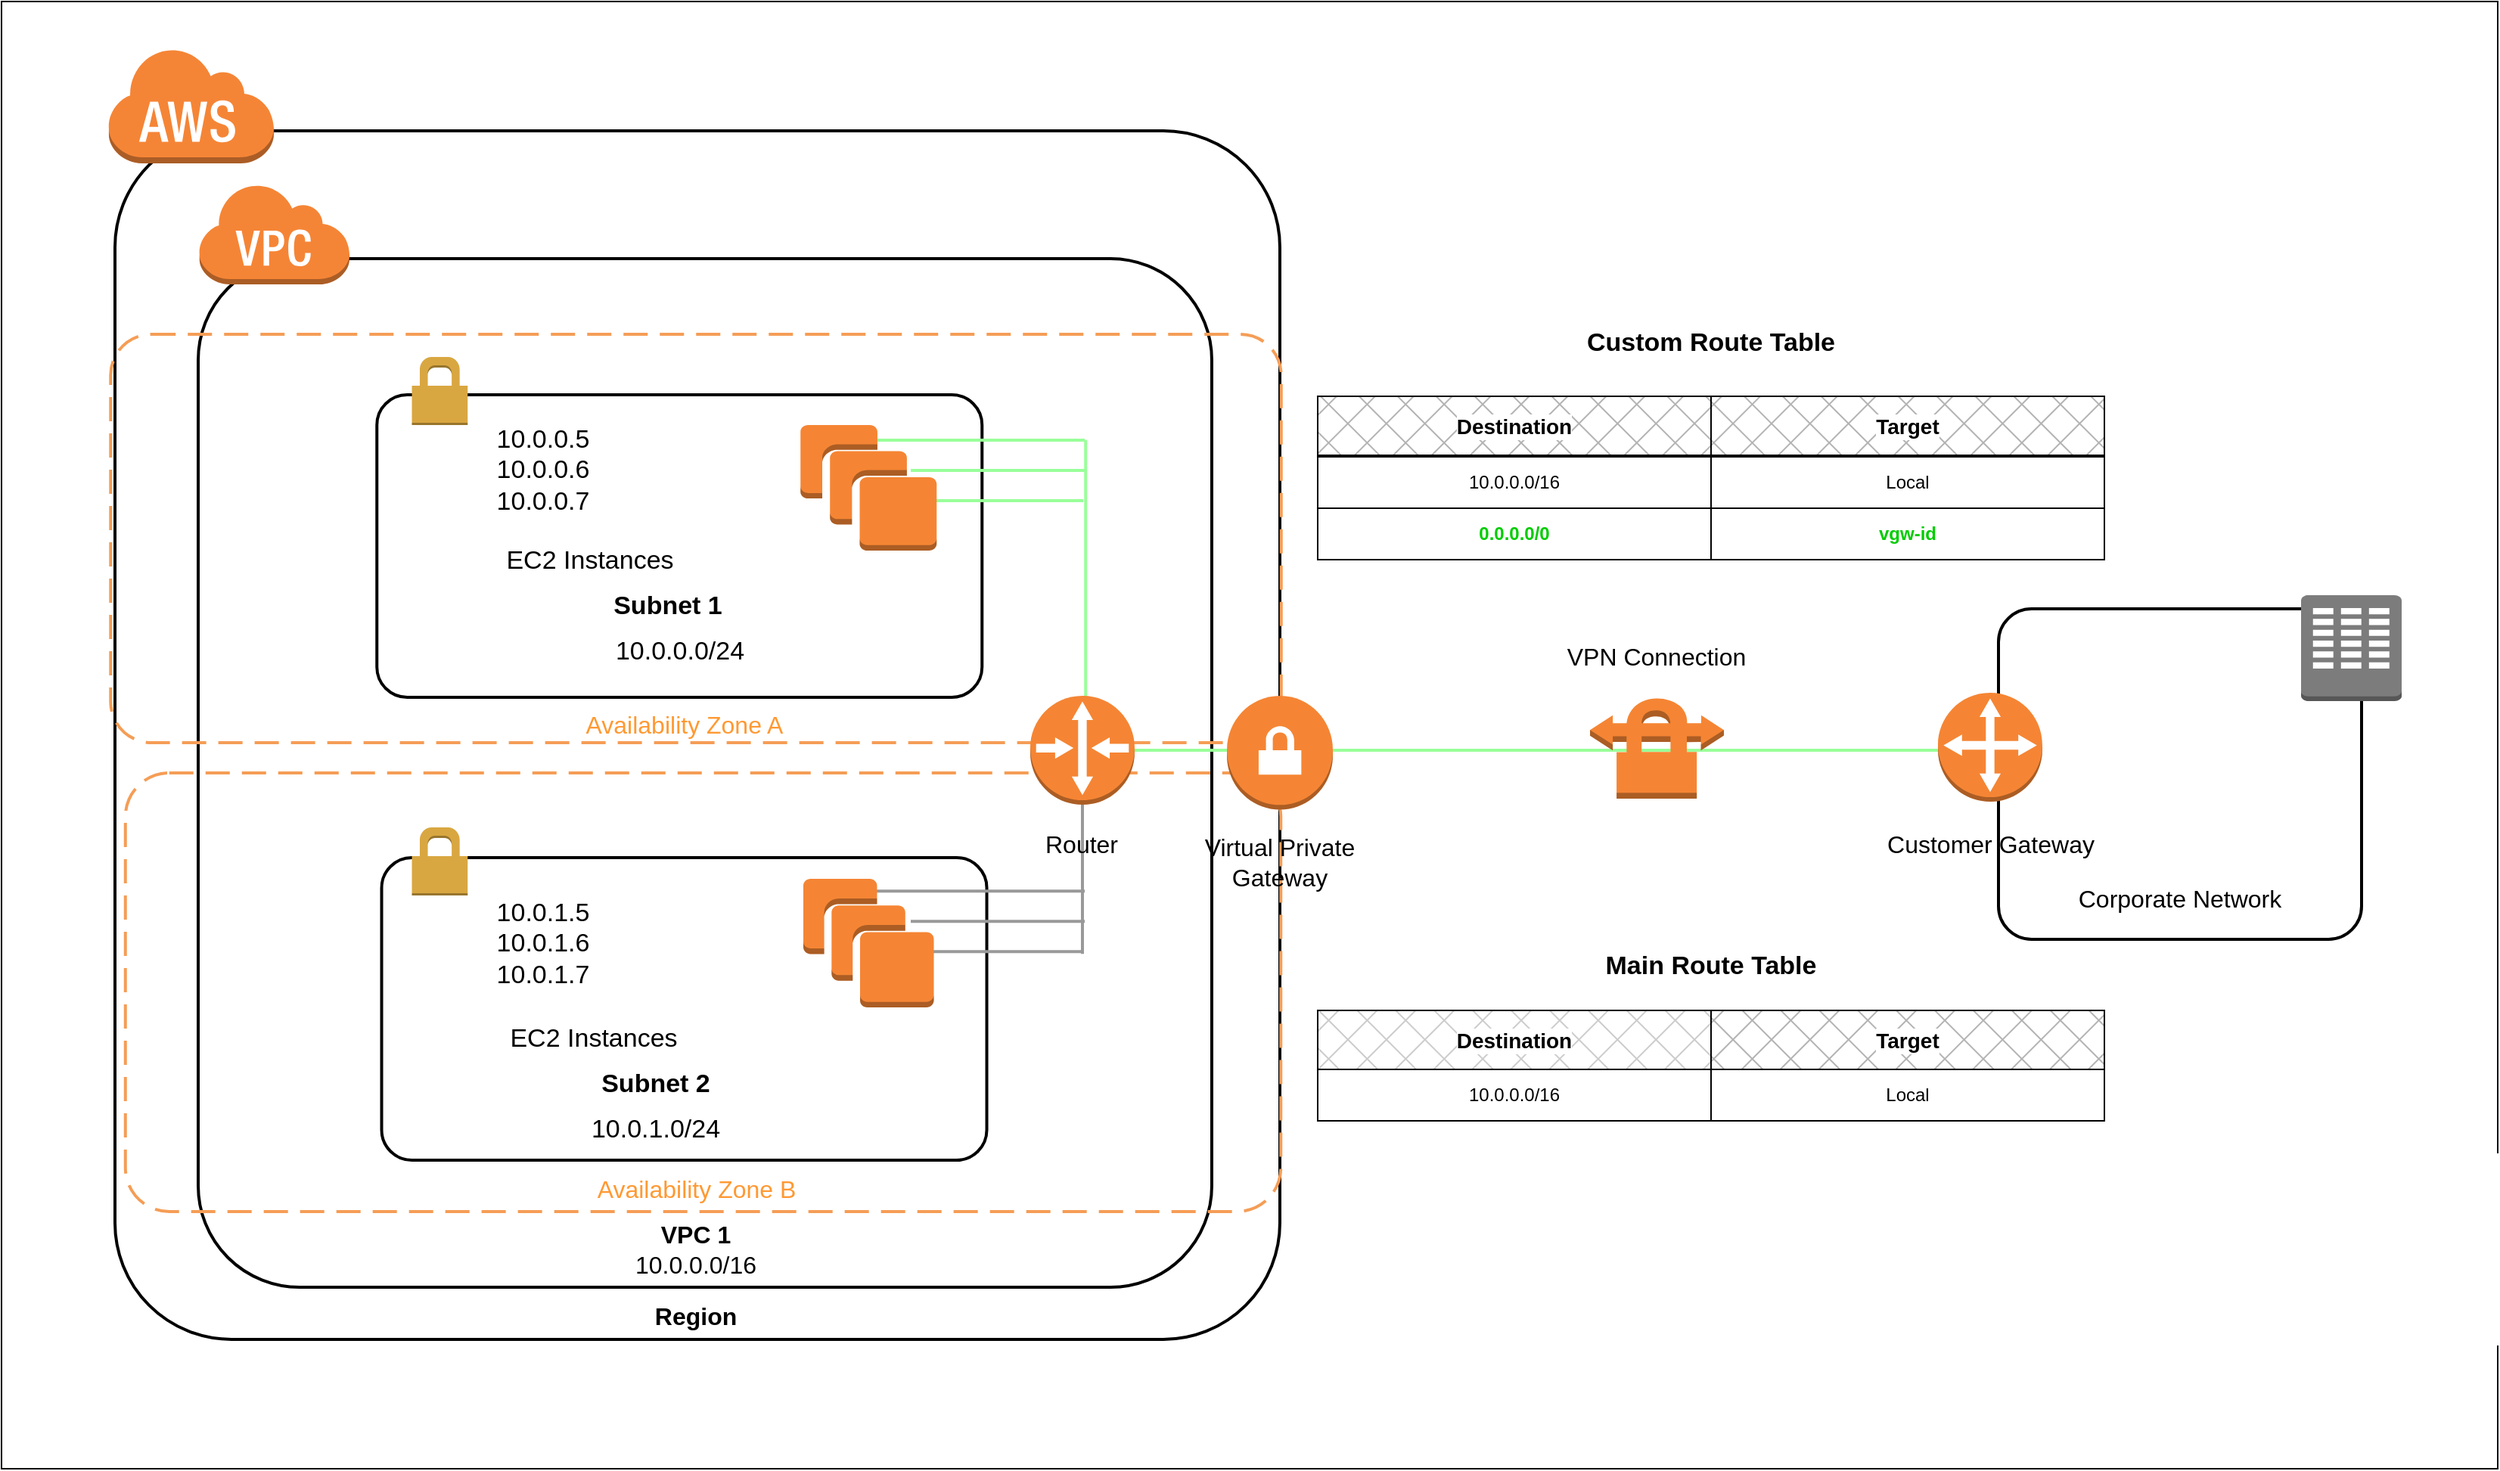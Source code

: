 <mxfile version="25.0.3">
  <diagram id="Ht1M8jgEwFfnCIfOTk4-" name="Page-1">
    <mxGraphModel dx="1750" dy="-642" grid="1" gridSize="10" guides="1" tooltips="1" connect="1" arrows="1" fold="1" page="1" pageScale="1" pageWidth="1169" pageHeight="827" math="0" shadow="0">
      <root>
        <mxCell id="0" />
        <mxCell id="1" parent="0" />
        <mxCell id="37ZLg6Zo2QXrsZJEwIlP-2" value="" style="rounded=0;whiteSpace=wrap;html=1;" vertex="1" parent="1">
          <mxGeometry x="140" y="2040" width="1650" height="970" as="geometry" />
        </mxCell>
        <mxCell id="37ZLg6Zo2QXrsZJEwIlP-4" value="" style="rounded=1;arcSize=10;dashed=0;fillColor=none;gradientColor=none;strokeWidth=2;" vertex="1" parent="1">
          <mxGeometry x="270" y="2210" width="670" height="680" as="geometry" />
        </mxCell>
        <mxCell id="37ZLg6Zo2QXrsZJEwIlP-5" value="" style="dashed=0;html=1;shape=mxgraph.aws3.virtual_private_cloud;fillColor=#F58536;gradientColor=none;dashed=0;" vertex="1" parent="1">
          <mxGeometry x="270" y="2160" width="100" height="67" as="geometry" />
        </mxCell>
        <mxCell id="37ZLg6Zo2QXrsZJEwIlP-6" value="" style="rounded=1;arcSize=10;dashed=0;fillColor=none;gradientColor=none;strokeWidth=2;" vertex="1" parent="1">
          <mxGeometry x="215" y="2125.5" width="770" height="799" as="geometry" />
        </mxCell>
        <mxCell id="37ZLg6Zo2QXrsZJEwIlP-7" value="" style="dashed=0;html=1;shape=mxgraph.aws3.cloud;fillColor=#F58536;gradientColor=none;dashed=0;" vertex="1" parent="1">
          <mxGeometry x="210" y="2070" width="110" height="77" as="geometry" />
        </mxCell>
        <mxCell id="37ZLg6Zo2QXrsZJEwIlP-9" value="" style="rounded=1;arcSize=10;dashed=1;strokeColor=#F59D56;fillColor=none;gradientColor=none;dashPattern=8 4;strokeWidth=2;" vertex="1" parent="1">
          <mxGeometry x="212.13" y="2260" width="773.75" height="270" as="geometry" />
        </mxCell>
        <mxCell id="37ZLg6Zo2QXrsZJEwIlP-10" value="" style="rounded=1;arcSize=10;dashed=1;strokeColor=#F59D56;fillColor=none;gradientColor=none;dashPattern=8 4;strokeWidth=2;" vertex="1" parent="1">
          <mxGeometry x="221.88" y="2550" width="763.75" height="290" as="geometry" />
        </mxCell>
        <mxCell id="37ZLg6Zo2QXrsZJEwIlP-11" value="" style="rounded=1;arcSize=10;dashed=0;fillColor=none;gradientColor=none;strokeWidth=2;fontFamily=Arial;fontSize=17;" vertex="1" parent="1">
          <mxGeometry x="388.13" y="2300" width="400" height="200" as="geometry" />
        </mxCell>
        <mxCell id="37ZLg6Zo2QXrsZJEwIlP-13" value="" style="rounded=1;arcSize=10;dashed=0;fillColor=none;gradientColor=none;strokeWidth=2;fontFamily=Arial;fontSize=17;" vertex="1" parent="1">
          <mxGeometry x="391.26" y="2606" width="400" height="200" as="geometry" />
        </mxCell>
        <mxCell id="37ZLg6Zo2QXrsZJEwIlP-14" value="" style="dashed=0;html=1;shape=mxgraph.aws3.permissions;fillColor=#D9A741;gradientColor=none;dashed=0;fontFamily=Arial;fontSize=17;" vertex="1" parent="1">
          <mxGeometry x="411.26" y="2586" width="36.87" height="45" as="geometry" />
        </mxCell>
        <mxCell id="37ZLg6Zo2QXrsZJEwIlP-15" value="" style="dashed=0;html=1;shape=mxgraph.aws3.permissions;fillColor=#D9A741;gradientColor=none;dashed=0;fontFamily=Arial;fontSize=17;" vertex="1" parent="1">
          <mxGeometry x="411.26" y="2275" width="36.87" height="45" as="geometry" />
        </mxCell>
        <mxCell id="37ZLg6Zo2QXrsZJEwIlP-24" value="" style="rounded=1;arcSize=10;dashed=0;fillColor=none;gradientColor=none;strokeWidth=2;" vertex="1" parent="1">
          <mxGeometry x="1460" y="2441.5" width="240" height="218.5" as="geometry" />
        </mxCell>
        <mxCell id="37ZLg6Zo2QXrsZJEwIlP-23" value="" style="outlineConnect=0;dashed=0;verticalLabelPosition=bottom;verticalAlign=top;align=center;html=1;shape=mxgraph.aws3.corporate_data_center;fillColor=#7D7C7C;gradientColor=none;" vertex="1" parent="1">
          <mxGeometry x="1660" y="2432.5" width="66.5" height="70" as="geometry" />
        </mxCell>
        <mxCell id="37ZLg6Zo2QXrsZJEwIlP-33" value="10.0.0.5&lt;div&gt;10.0.0.6&lt;/div&gt;&lt;div&gt;10.0.0.7&lt;/div&gt;" style="text;html=1;align=center;verticalAlign=middle;whiteSpace=wrap;rounded=0;fontSize=17;fontFamily=Arial;" vertex="1" parent="1">
          <mxGeometry x="468.13" y="2335" width="60" height="30" as="geometry" />
        </mxCell>
        <mxCell id="37ZLg6Zo2QXrsZJEwIlP-34" value="10.0.1.5&lt;div&gt;10.0.1.6&lt;/div&gt;&lt;div&gt;10.0.1.7&lt;/div&gt;" style="text;html=1;align=center;verticalAlign=middle;whiteSpace=wrap;rounded=0;fontSize=17;fontFamily=Arial;" vertex="1" parent="1">
          <mxGeometry x="468.13" y="2647.5" width="60" height="30" as="geometry" />
        </mxCell>
        <mxCell id="37ZLg6Zo2QXrsZJEwIlP-35" value="EC2 Instances" style="text;html=1;align=center;verticalAlign=middle;whiteSpace=wrap;rounded=0;fontSize=17;fontFamily=Arial;" vertex="1" parent="1">
          <mxGeometry x="468.13" y="2395" width="121.87" height="30" as="geometry" />
        </mxCell>
        <mxCell id="37ZLg6Zo2QXrsZJEwIlP-36" value="EC2 Instances" style="text;html=1;align=center;verticalAlign=middle;whiteSpace=wrap;rounded=0;fontSize=17;fontFamily=Arial;" vertex="1" parent="1">
          <mxGeometry x="463.13" y="2711" width="136.87" height="30" as="geometry" />
        </mxCell>
        <mxCell id="37ZLg6Zo2QXrsZJEwIlP-37" value="Subnet 1" style="text;html=1;align=center;verticalAlign=middle;whiteSpace=wrap;rounded=0;fontSize=17;fontFamily=Arial;fontStyle=1" vertex="1" parent="1">
          <mxGeometry x="543.13" y="2425" width="75" height="30" as="geometry" />
        </mxCell>
        <mxCell id="37ZLg6Zo2QXrsZJEwIlP-38" value="Subnet 2" style="text;html=1;align=center;verticalAlign=middle;whiteSpace=wrap;rounded=0;fontSize=17;fontFamily=Arial;fontStyle=1" vertex="1" parent="1">
          <mxGeometry x="535.13" y="2741" width="75" height="30" as="geometry" />
        </mxCell>
        <mxCell id="37ZLg6Zo2QXrsZJEwIlP-40" value="10.0.0.0/24" style="text;html=1;align=center;verticalAlign=middle;whiteSpace=wrap;rounded=0;fontSize=17;fontFamily=Arial;" vertex="1" parent="1">
          <mxGeometry x="550.63" y="2455" width="75" height="30" as="geometry" />
        </mxCell>
        <mxCell id="37ZLg6Zo2QXrsZJEwIlP-41" value="10.0.1.0/24" style="text;html=1;align=center;verticalAlign=middle;whiteSpace=wrap;rounded=0;fontSize=17;fontFamily=Arial;" vertex="1" parent="1">
          <mxGeometry x="535.13" y="2771" width="75" height="30" as="geometry" />
        </mxCell>
        <mxCell id="37ZLg6Zo2QXrsZJEwIlP-43" value="" style="line;strokeWidth=2;html=1;strokeColor=#99FF99;" vertex="1" parent="1">
          <mxGeometry x="716" y="2325" width="140" height="10" as="geometry" />
        </mxCell>
        <mxCell id="37ZLg6Zo2QXrsZJEwIlP-44" value="" style="line;strokeWidth=2;html=1;strokeColor=#99FF99;" vertex="1" parent="1">
          <mxGeometry x="741" y="2345" width="115" height="10" as="geometry" />
        </mxCell>
        <mxCell id="37ZLg6Zo2QXrsZJEwIlP-47" value="" style="line;strokeWidth=2;html=1;strokeColor=#99FF99;" vertex="1" parent="1">
          <mxGeometry x="753.13" y="2365" width="101.87" height="10" as="geometry" />
        </mxCell>
        <mxCell id="37ZLg6Zo2QXrsZJEwIlP-48" value="" style="line;strokeWidth=2;html=1;rotation=90;strokeColor=#99FF99;" vertex="1" parent="1">
          <mxGeometry x="771.36" y="2410.13" width="170.51" height="10" as="geometry" />
        </mxCell>
        <mxCell id="37ZLg6Zo2QXrsZJEwIlP-17" value="" style="outlineConnect=0;dashed=0;verticalLabelPosition=bottom;verticalAlign=top;align=center;html=1;shape=mxgraph.aws3.instances;fillColor=#F58534;gradientColor=none;fontFamily=Arial;fontSize=17;" vertex="1" parent="1">
          <mxGeometry x="668.13" y="2320" width="90" height="83" as="geometry" />
        </mxCell>
        <mxCell id="37ZLg6Zo2QXrsZJEwIlP-54" value="" style="line;strokeWidth=2;html=1;strokeColor=#999999;" vertex="1" parent="1">
          <mxGeometry x="716" y="2623.12" width="140" height="10" as="geometry" />
        </mxCell>
        <mxCell id="37ZLg6Zo2QXrsZJEwIlP-55" value="" style="line;strokeWidth=2;html=1;strokeColor=#999999;" vertex="1" parent="1">
          <mxGeometry x="741" y="2643.12" width="115" height="10" as="geometry" />
        </mxCell>
        <mxCell id="37ZLg6Zo2QXrsZJEwIlP-56" value="" style="line;strokeWidth=2;html=1;strokeColor=#999999;" vertex="1" parent="1">
          <mxGeometry x="753.13" y="2663.12" width="101.87" height="10" as="geometry" />
        </mxCell>
        <mxCell id="37ZLg6Zo2QXrsZJEwIlP-57" value="" style="line;strokeWidth=2;html=1;rotation=90;strokeColor=#999999;" vertex="1" parent="1">
          <mxGeometry x="798.18" y="2608.31" width="112.63" height="10" as="geometry" />
        </mxCell>
        <mxCell id="37ZLg6Zo2QXrsZJEwIlP-18" value="" style="outlineConnect=0;dashed=0;verticalLabelPosition=bottom;verticalAlign=top;align=center;html=1;shape=mxgraph.aws3.instances;fillColor=#F58534;gradientColor=none;fontFamily=Arial;fontSize=17;" vertex="1" parent="1">
          <mxGeometry x="670" y="2620" width="86.26" height="85" as="geometry" />
        </mxCell>
        <mxCell id="37ZLg6Zo2QXrsZJEwIlP-58" value="" style="line;strokeWidth=2;html=1;rotation=90;strokeColor=#99FF99;direction=south;" vertex="1" parent="1">
          <mxGeometry x="1243.93" y="2303.94" width="10" height="462.13" as="geometry" />
        </mxCell>
        <mxCell id="37ZLg6Zo2QXrsZJEwIlP-59" value="" style="line;strokeWidth=2;html=1;rotation=90;strokeColor=#99FF99;direction=south;" vertex="1" parent="1">
          <mxGeometry x="940.005" y="2457.875" width="10" height="154.25" as="geometry" />
        </mxCell>
        <mxCell id="37ZLg6Zo2QXrsZJEwIlP-20" value="" style="outlineConnect=0;dashed=0;verticalLabelPosition=bottom;verticalAlign=top;align=center;html=1;shape=mxgraph.aws3.vpn_gateway;fillColor=#F58534;gradientColor=none;" vertex="1" parent="1">
          <mxGeometry x="950.01" y="2499" width="70" height="75.25" as="geometry" />
        </mxCell>
        <mxCell id="37ZLg6Zo2QXrsZJEwIlP-21" value="" style="outlineConnect=0;dashed=0;verticalLabelPosition=bottom;verticalAlign=top;align=center;html=1;shape=mxgraph.aws3.vpn_connection;fillColor=#F58534;gradientColor=none;" vertex="1" parent="1">
          <mxGeometry x="1190" y="2499" width="88.5" height="68" as="geometry" />
        </mxCell>
        <mxCell id="37ZLg6Zo2QXrsZJEwIlP-22" value="" style="outlineConnect=0;dashed=0;verticalLabelPosition=bottom;verticalAlign=top;align=center;html=1;shape=mxgraph.aws3.customer_gateway;fillColor=#F58534;gradientColor=none;" vertex="1" parent="1">
          <mxGeometry x="1420" y="2497" width="69" height="72" as="geometry" />
        </mxCell>
        <mxCell id="37ZLg6Zo2QXrsZJEwIlP-60" value="Destination" style="rounded=0;whiteSpace=wrap;html=1;fontStyle=1;fontSize=14;labelBackgroundColor=default;fillStyle=cross-hatch;fillColor=#B3B3B3;" vertex="1" parent="1">
          <mxGeometry x="1010" y="2301" width="260" height="39" as="geometry" />
        </mxCell>
        <mxCell id="37ZLg6Zo2QXrsZJEwIlP-61" value="Target" style="rounded=0;whiteSpace=wrap;html=1;fontStyle=1;fontSize=14;labelBackgroundColor=default;fillStyle=cross-hatch;fillColor=#B3B3B3;" vertex="1" parent="1">
          <mxGeometry x="1270" y="2301" width="260" height="39" as="geometry" />
        </mxCell>
        <mxCell id="37ZLg6Zo2QXrsZJEwIlP-62" value="Destination" style="rounded=0;whiteSpace=wrap;html=1;fontStyle=1;fontSize=14;labelBackgroundColor=default;fillColor=#CCCCCC;fillStyle=cross-hatch;" vertex="1" parent="1">
          <mxGeometry x="1010" y="2707" width="260" height="39" as="geometry" />
        </mxCell>
        <mxCell id="37ZLg6Zo2QXrsZJEwIlP-63" value="Target" style="rounded=0;whiteSpace=wrap;html=1;fontStyle=1;fontSize=14;labelBackgroundColor=default;fillStyle=cross-hatch;fillColor=#B3B3B3;" vertex="1" parent="1">
          <mxGeometry x="1270" y="2707" width="260" height="39" as="geometry" />
        </mxCell>
        <mxCell id="37ZLg6Zo2QXrsZJEwIlP-64" value="10.0.0.0/16" style="rounded=0;whiteSpace=wrap;html=1;" vertex="1" parent="1">
          <mxGeometry x="1010" y="2746" width="260" height="34" as="geometry" />
        </mxCell>
        <mxCell id="37ZLg6Zo2QXrsZJEwIlP-65" value="Local" style="rounded=0;whiteSpace=wrap;html=1;" vertex="1" parent="1">
          <mxGeometry x="1270" y="2746" width="260" height="34" as="geometry" />
        </mxCell>
        <mxCell id="37ZLg6Zo2QXrsZJEwIlP-66" value="10.0.0.0/16" style="rounded=0;whiteSpace=wrap;html=1;" vertex="1" parent="1">
          <mxGeometry x="1010" y="2341" width="260" height="34" as="geometry" />
        </mxCell>
        <mxCell id="37ZLg6Zo2QXrsZJEwIlP-67" value="Local" style="rounded=0;whiteSpace=wrap;html=1;" vertex="1" parent="1">
          <mxGeometry x="1270" y="2341" width="260" height="34" as="geometry" />
        </mxCell>
        <mxCell id="37ZLg6Zo2QXrsZJEwIlP-68" value="0.0.0.0/0" style="rounded=0;whiteSpace=wrap;html=1;fontColor=#00CC00;fontStyle=1" vertex="1" parent="1">
          <mxGeometry x="1010" y="2375" width="260" height="34" as="geometry" />
        </mxCell>
        <mxCell id="37ZLg6Zo2QXrsZJEwIlP-69" value="vgw-id" style="rounded=0;whiteSpace=wrap;html=1;fontColor=#00CC00;fontStyle=1" vertex="1" parent="1">
          <mxGeometry x="1270" y="2375" width="260" height="34" as="geometry" />
        </mxCell>
        <mxCell id="37ZLg6Zo2QXrsZJEwIlP-70" value="Main Route Table" style="text;html=1;align=center;verticalAlign=middle;whiteSpace=wrap;rounded=0;fontSize=17;fontStyle=1" vertex="1" parent="1">
          <mxGeometry x="1190" y="2663.12" width="160" height="30" as="geometry" />
        </mxCell>
        <mxCell id="37ZLg6Zo2QXrsZJEwIlP-71" value="Custom Route Table" style="text;html=1;align=center;verticalAlign=middle;whiteSpace=wrap;rounded=0;fontSize=17;fontStyle=1" vertex="1" parent="1">
          <mxGeometry x="1180" y="2251.31" width="180" height="30" as="geometry" />
        </mxCell>
        <mxCell id="37ZLg6Zo2QXrsZJEwIlP-72" value="Customer Gateway" style="text;html=1;align=center;verticalAlign=middle;whiteSpace=wrap;rounded=0;fontSize=16;" vertex="1" parent="1">
          <mxGeometry x="1380" y="2582.13" width="150" height="30" as="geometry" />
        </mxCell>
        <mxCell id="37ZLg6Zo2QXrsZJEwIlP-73" value="Corporate Network" style="text;html=1;align=center;verticalAlign=middle;whiteSpace=wrap;rounded=0;fontSize=16;" vertex="1" parent="1">
          <mxGeometry x="1505" y="2617.5" width="150" height="30" as="geometry" />
        </mxCell>
        <mxCell id="37ZLg6Zo2QXrsZJEwIlP-74" value="VPN Connection" style="text;html=1;align=center;verticalAlign=middle;whiteSpace=wrap;rounded=0;fontSize=16;" vertex="1" parent="1">
          <mxGeometry x="1159.25" y="2457.87" width="150" height="30" as="geometry" />
        </mxCell>
        <mxCell id="37ZLg6Zo2QXrsZJEwIlP-76" value="Virtual Private Gateway" style="text;html=1;align=center;verticalAlign=middle;whiteSpace=wrap;rounded=0;fontSize=16;" vertex="1" parent="1">
          <mxGeometry x="910.01" y="2593.5" width="150" height="30" as="geometry" />
        </mxCell>
        <mxCell id="37ZLg6Zo2QXrsZJEwIlP-77" value="Router" style="text;html=1;align=center;verticalAlign=middle;whiteSpace=wrap;rounded=0;fontSize=16;" vertex="1" parent="1">
          <mxGeometry x="779.49" y="2582.13" width="150" height="30" as="geometry" />
        </mxCell>
        <mxCell id="37ZLg6Zo2QXrsZJEwIlP-78" value="Availability Zone A&lt;span style=&quot;font-family: monospace; font-size: 0px; text-align: start; text-wrap-mode: nowrap;&quot;&gt;%3CmxGraphModel%3E%3Croot%3E%3CmxCell%20id%3D%220%22%2F%3E%3CmxCell%20id%3D%221%22%20parent%3D%220%22%2F%3E%3CmxCell%20id%3D%222%22%20value%3D%22Virtual%20Private%20Gateway%22%20style%3D%22text%3Bhtml%3D1%3Balign%3Dcenter%3BverticalAlign%3Dmiddle%3BwhiteSpace%3Dwrap%3Brounded%3D0%3BfontSize%3D16%3B%22%20vertex%3D%221%22%20parent%3D%221%22%3E%3CmxGeometry%20x%3D%22910.01%22%20y%3D%222593.5%22%20width%3D%22150%22%20height%3D%2230%22%20as%3D%22geometry%22%2F%3E%3C%2FmxCell%3E%3C%2Froot%3E%3C%2FmxGraphModel%3E&lt;/span&gt;" style="text;html=1;align=center;verticalAlign=middle;whiteSpace=wrap;rounded=0;fontSize=16;fontColor=#FF9933;" vertex="1" parent="1">
          <mxGeometry x="521.57" y="2502.5" width="139.37" height="30" as="geometry" />
        </mxCell>
        <mxCell id="37ZLg6Zo2QXrsZJEwIlP-79" value="Availability Zone B&lt;span style=&quot;font-family: monospace; font-size: 0px; text-align: start; text-wrap-mode: nowrap;&quot;&gt;%3CmxGraphModel%3E%3Croot%3E%3CmxCell%20id%3D%220%22%2F%3E%3CmxCell%20id%3D%221%22%20parent%3D%220%22%2F%3E%3CmxCell%20id%3D%222%22%20value%3D%22Virtual%20Private%20Gateway%22%20style%3D%22text%3Bhtml%3D1%3Balign%3Dcenter%3BverticalAlign%3Dmiddle%3BwhiteSpace%3Dwrap%3Brounded%3D0%3BfontSize%3D16%3B%22%20vertex%3D%221%22%20parent%3D%221%22%3E%3CmxGeometry%20x%3D%22910.01%22%20y%3D%222593.5%22%20width%3D%22150%22%20height%3D%2230%22%20as%3D%22geometry%22%2F%3E%3C%2FmxCell%3E%3C%2Froot%3E%3C%2FmxGraphModel%3E&lt;/span&gt;" style="text;html=1;align=center;verticalAlign=middle;whiteSpace=wrap;rounded=0;fontSize=16;fontColor=#FF9933;" vertex="1" parent="1">
          <mxGeometry x="530.57" y="2810" width="136.87" height="30" as="geometry" />
        </mxCell>
        <mxCell id="37ZLg6Zo2QXrsZJEwIlP-80" value="&lt;b&gt;VPC 1&lt;/b&gt;&lt;div&gt;10.0.0.0/16&lt;/div&gt;" style="text;html=1;align=center;verticalAlign=middle;whiteSpace=wrap;rounded=0;fontSize=16;" vertex="1" parent="1">
          <mxGeometry x="569.01" y="2850" width="60" height="30" as="geometry" />
        </mxCell>
        <mxCell id="37ZLg6Zo2QXrsZJEwIlP-81" value="&lt;b&gt;Region&lt;/b&gt;" style="text;html=1;align=center;verticalAlign=middle;whiteSpace=wrap;rounded=0;fontSize=16;" vertex="1" parent="1">
          <mxGeometry x="569.01" y="2894" width="60" height="30" as="geometry" />
        </mxCell>
        <mxCell id="37ZLg6Zo2QXrsZJEwIlP-19" value="" style="outlineConnect=0;dashed=0;verticalLabelPosition=bottom;verticalAlign=top;align=center;html=1;shape=mxgraph.aws3.router;fillColor=#F58534;gradientColor=none;" vertex="1" parent="1">
          <mxGeometry x="819.99" y="2499" width="69" height="72" as="geometry" />
        </mxCell>
      </root>
    </mxGraphModel>
  </diagram>
</mxfile>
